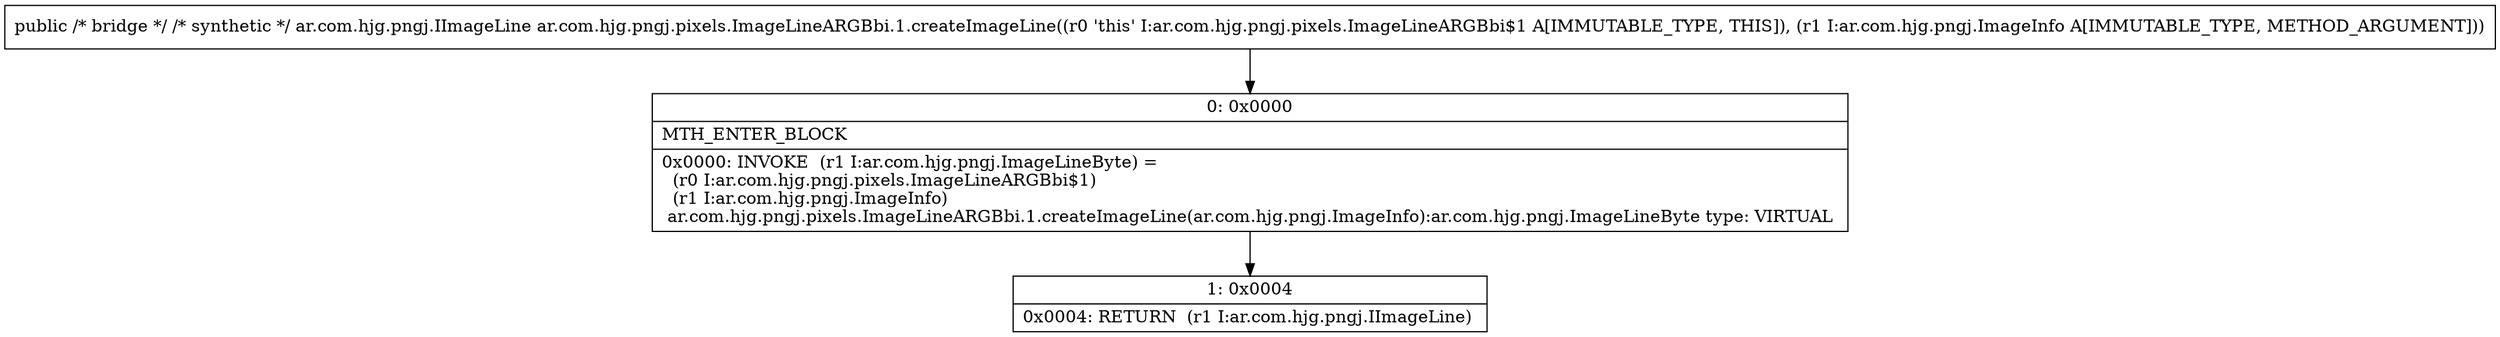 digraph "CFG forar.com.hjg.pngj.pixels.ImageLineARGBbi.1.createImageLine(Lar\/com\/hjg\/pngj\/ImageInfo;)Lar\/com\/hjg\/pngj\/IImageLine;" {
Node_0 [shape=record,label="{0\:\ 0x0000|MTH_ENTER_BLOCK\l|0x0000: INVOKE  (r1 I:ar.com.hjg.pngj.ImageLineByte) = \l  (r0 I:ar.com.hjg.pngj.pixels.ImageLineARGBbi$1)\l  (r1 I:ar.com.hjg.pngj.ImageInfo)\l ar.com.hjg.pngj.pixels.ImageLineARGBbi.1.createImageLine(ar.com.hjg.pngj.ImageInfo):ar.com.hjg.pngj.ImageLineByte type: VIRTUAL \l}"];
Node_1 [shape=record,label="{1\:\ 0x0004|0x0004: RETURN  (r1 I:ar.com.hjg.pngj.IImageLine) \l}"];
MethodNode[shape=record,label="{public \/* bridge *\/ \/* synthetic *\/ ar.com.hjg.pngj.IImageLine ar.com.hjg.pngj.pixels.ImageLineARGBbi.1.createImageLine((r0 'this' I:ar.com.hjg.pngj.pixels.ImageLineARGBbi$1 A[IMMUTABLE_TYPE, THIS]), (r1 I:ar.com.hjg.pngj.ImageInfo A[IMMUTABLE_TYPE, METHOD_ARGUMENT])) }"];
MethodNode -> Node_0;
Node_0 -> Node_1;
}

